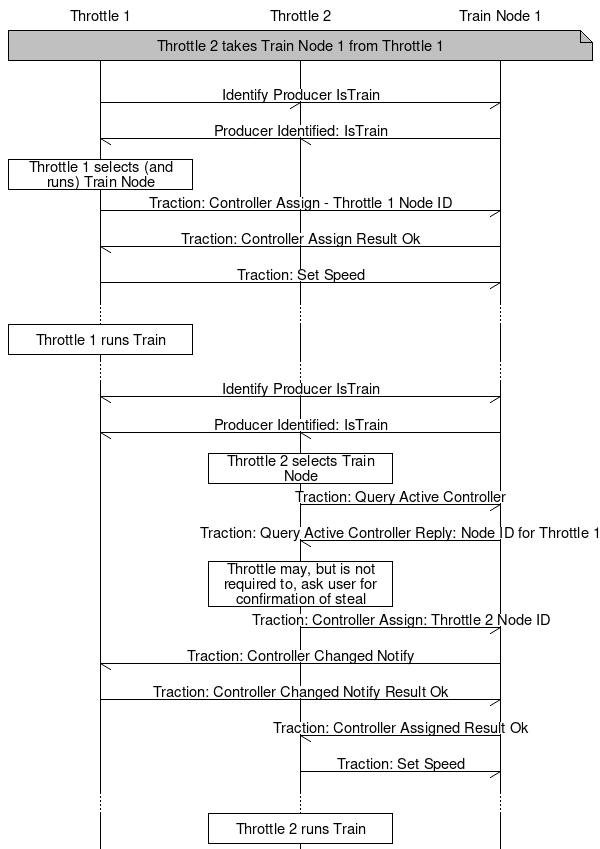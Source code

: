 # Assigning a controller then stealing it from another throttle.

msc {
     hscale = "1";
     "Throttle 1", "Throttle 2", "Train Node 1";
     
     "Throttle 1" note "Train Node 1"      [ label = "Throttle 2 takes Train Node 1 from Throttle 1", textbgcolour="#c0c0c0" ];
     |||;
     "Throttle 1" -> *                            [ label = "Identify Producer IsTrain" ];
     * <- "Train Node 1"                          [ label = "Producer Identified: IsTrain" ];
     "Throttle 1" box "Throttle 1"               [ label = "Throttle 1 selects (and runs) Train Node" ];
     "Throttle 1" -> "Train Node 1"               [ label = "Traction: Controller Assign - Throttle 1 Node ID" ];
     "Throttle 1" <- "Train Node 1"               [ label = "Traction: Controller Assign Result Ok" ];
     "Throttle 1" -> "Train Node 1"               [ label = "Traction: Set Speed" ];
     ...;
     "Throttle 1" box "Throttle 1"		  [ label = "Throttle 1 runs Train" ];
     ...;
     "Throttle 2" -> *                            [ label = "Identify Producer IsTrain" ];
     * <- "Train Node 1"                          [ label = "Producer Identified: IsTrain" ];
     "Throttle 2" box "Throttle 2"                [ label = "Throttle 2 selects Train Node" ];
     "Throttle 2" -> "Train Node 1"               [ label = "Traction: Query Active Controller" ];
     "Throttle 2" <- "Train Node 1"               [ label = "Traction: Query Active Controller Reply: Node ID for Throttle 1" ];
     "Throttle 2" box "Throttle 2"                [ label = "Throttle may, but is not required to, ask user for confirmation of steal" ];
     "Throttle 2" -> "Train Node 1"               [ label = "Traction: Controller Assign: Throttle 2 Node ID" ];
     "Train Node 1" -> "Throttle 1"	          [ label = "Traction: Controller Changed Notify" ];
     "Throttle 1" -> "Train Node 1"               [ label = "Traction: Controller Changed Notify Result Ok" ];
     "Throttle 2" <- "Train Node 1"               [ label = "Traction: Controller Assigned Result Ok" ];
     "Throttle 2" -> "Train Node 1"               [ label = "Traction: Set Speed" ];
     ...;
     "Throttle 2" box "Throttle 2"		  [ label = "Throttle 2 runs Train" ];
}
